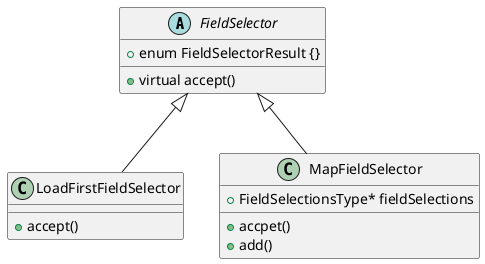 @startuml
abstract FieldSelector {
      + enum FieldSelectorResult {}
      + virtual accept()
}

Class LoadFirstFieldSelector {
      + accept()      
}

Class MapFieldSelector {
      + FieldSelectionsType* fieldSelections
      + accpet()
      + add()
}

FieldSelector <|-- LoadFirstFieldSelector
FieldSelector <|-- MapFieldSelector

@enduml
